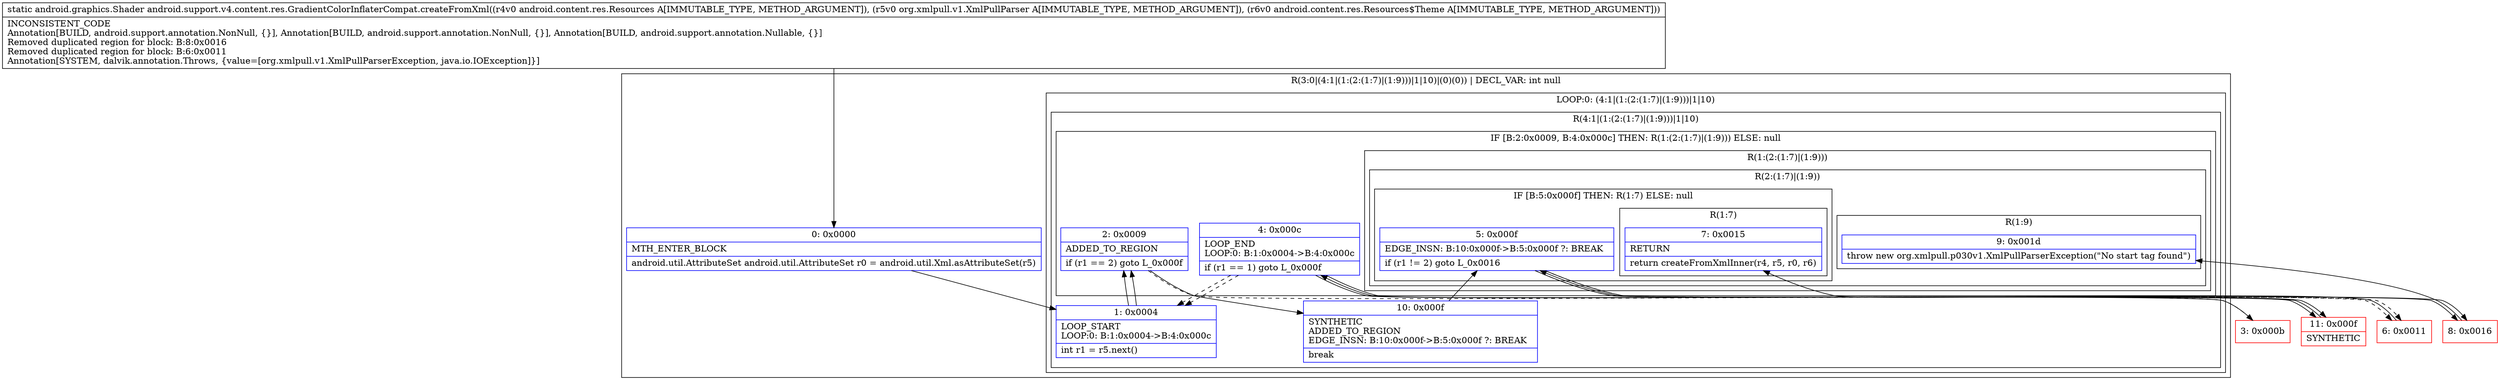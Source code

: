 digraph "CFG forandroid.support.v4.content.res.GradientColorInflaterCompat.createFromXml(Landroid\/content\/res\/Resources;Lorg\/xmlpull\/v1\/XmlPullParser;Landroid\/content\/res\/Resources$Theme;)Landroid\/graphics\/Shader;" {
subgraph cluster_Region_1863436496 {
label = "R(3:0|(4:1|(1:(2:(1:7)|(1:9)))|1|10)|(0)(0)) | DECL_VAR: int null\l";
node [shape=record,color=blue];
Node_0 [shape=record,label="{0\:\ 0x0000|MTH_ENTER_BLOCK\l|android.util.AttributeSet android.util.AttributeSet r0 = android.util.Xml.asAttributeSet(r5)\l}"];
subgraph cluster_LoopRegion_1224897561 {
label = "LOOP:0: (4:1|(1:(2:(1:7)|(1:9)))|1|10)";
node [shape=record,color=blue];
Node_4 [shape=record,label="{4\:\ 0x000c|LOOP_END\lLOOP:0: B:1:0x0004\-\>B:4:0x000c\l|if (r1 == 1) goto L_0x000f\l}"];
subgraph cluster_Region_686792716 {
label = "R(4:1|(1:(2:(1:7)|(1:9)))|1|10)";
node [shape=record,color=blue];
Node_1 [shape=record,label="{1\:\ 0x0004|LOOP_START\lLOOP:0: B:1:0x0004\-\>B:4:0x000c\l|int r1 = r5.next()\l}"];
subgraph cluster_IfRegion_674525857 {
label = "IF [B:2:0x0009, B:4:0x000c] THEN: R(1:(2:(1:7)|(1:9))) ELSE: null";
node [shape=record,color=blue];
Node_2 [shape=record,label="{2\:\ 0x0009|ADDED_TO_REGION\l|if (r1 == 2) goto L_0x000f\l}"];
Node_4 [shape=record,label="{4\:\ 0x000c|LOOP_END\lLOOP:0: B:1:0x0004\-\>B:4:0x000c\l|if (r1 == 1) goto L_0x000f\l}"];
subgraph cluster_Region_1339824808 {
label = "R(1:(2:(1:7)|(1:9)))";
node [shape=record,color=blue];
subgraph cluster_Region_2106167530 {
label = "R(2:(1:7)|(1:9))";
node [shape=record,color=blue];
subgraph cluster_IfRegion_1352778979 {
label = "IF [B:5:0x000f] THEN: R(1:7) ELSE: null";
node [shape=record,color=blue];
Node_5 [shape=record,label="{5\:\ 0x000f|EDGE_INSN: B:10:0x000f\-\>B:5:0x000f ?: BREAK  \l|if (r1 != 2) goto L_0x0016\l}"];
subgraph cluster_Region_882482826 {
label = "R(1:7)";
node [shape=record,color=blue];
Node_7 [shape=record,label="{7\:\ 0x0015|RETURN\l|return createFromXmlInner(r4, r5, r0, r6)\l}"];
}
}
subgraph cluster_Region_648430630 {
label = "R(1:9)";
node [shape=record,color=blue];
Node_9 [shape=record,label="{9\:\ 0x001d|throw new org.xmlpull.p030v1.XmlPullParserException(\"No start tag found\")\l}"];
}
}
}
}
Node_1 [shape=record,label="{1\:\ 0x0004|LOOP_START\lLOOP:0: B:1:0x0004\-\>B:4:0x000c\l|int r1 = r5.next()\l}"];
Node_10 [shape=record,label="{10\:\ 0x000f|SYNTHETIC\lADDED_TO_REGION\lEDGE_INSN: B:10:0x000f\-\>B:5:0x000f ?: BREAK  \l|break\l}"];
}
}
subgraph cluster_IfRegion_94101819 {
label = "IF [B:5:0x000f] THEN: R(0) ELSE: R(0)";
node [shape=record,color=blue];
Node_5 [shape=record,label="{5\:\ 0x000f|EDGE_INSN: B:10:0x000f\-\>B:5:0x000f ?: BREAK  \l|if (r1 != 2) goto L_0x0016\l}"];
subgraph cluster_Region_1195499026 {
label = "R(0)";
node [shape=record,color=blue];
}
subgraph cluster_Region_1751618824 {
label = "R(0)";
node [shape=record,color=blue];
}
}
}
Node_3 [shape=record,color=red,label="{3\:\ 0x000b}"];
Node_6 [shape=record,color=red,label="{6\:\ 0x0011}"];
Node_8 [shape=record,color=red,label="{8\:\ 0x0016}"];
Node_11 [shape=record,color=red,label="{11\:\ 0x000f|SYNTHETIC\l}"];
MethodNode[shape=record,label="{static android.graphics.Shader android.support.v4.content.res.GradientColorInflaterCompat.createFromXml((r4v0 android.content.res.Resources A[IMMUTABLE_TYPE, METHOD_ARGUMENT]), (r5v0 org.xmlpull.v1.XmlPullParser A[IMMUTABLE_TYPE, METHOD_ARGUMENT]), (r6v0 android.content.res.Resources$Theme A[IMMUTABLE_TYPE, METHOD_ARGUMENT]))  | INCONSISTENT_CODE\lAnnotation[BUILD, android.support.annotation.NonNull, \{\}], Annotation[BUILD, android.support.annotation.NonNull, \{\}], Annotation[BUILD, android.support.annotation.Nullable, \{\}]\lRemoved duplicated region for block: B:8:0x0016 \lRemoved duplicated region for block: B:6:0x0011 \lAnnotation[SYSTEM, dalvik.annotation.Throws, \{value=[org.xmlpull.v1.XmlPullParserException, java.io.IOException]\}]\l}"];
MethodNode -> Node_0;
Node_0 -> Node_1;
Node_4 -> Node_1[style=dashed];
Node_4 -> Node_11;
Node_1 -> Node_2;
Node_2 -> Node_3[style=dashed];
Node_2 -> Node_10;
Node_4 -> Node_1[style=dashed];
Node_4 -> Node_11;
Node_5 -> Node_6[style=dashed];
Node_5 -> Node_8;
Node_1 -> Node_2;
Node_10 -> Node_5;
Node_5 -> Node_6[style=dashed];
Node_5 -> Node_8;
Node_3 -> Node_4;
Node_6 -> Node_7;
Node_8 -> Node_9;
Node_11 -> Node_5;
}

